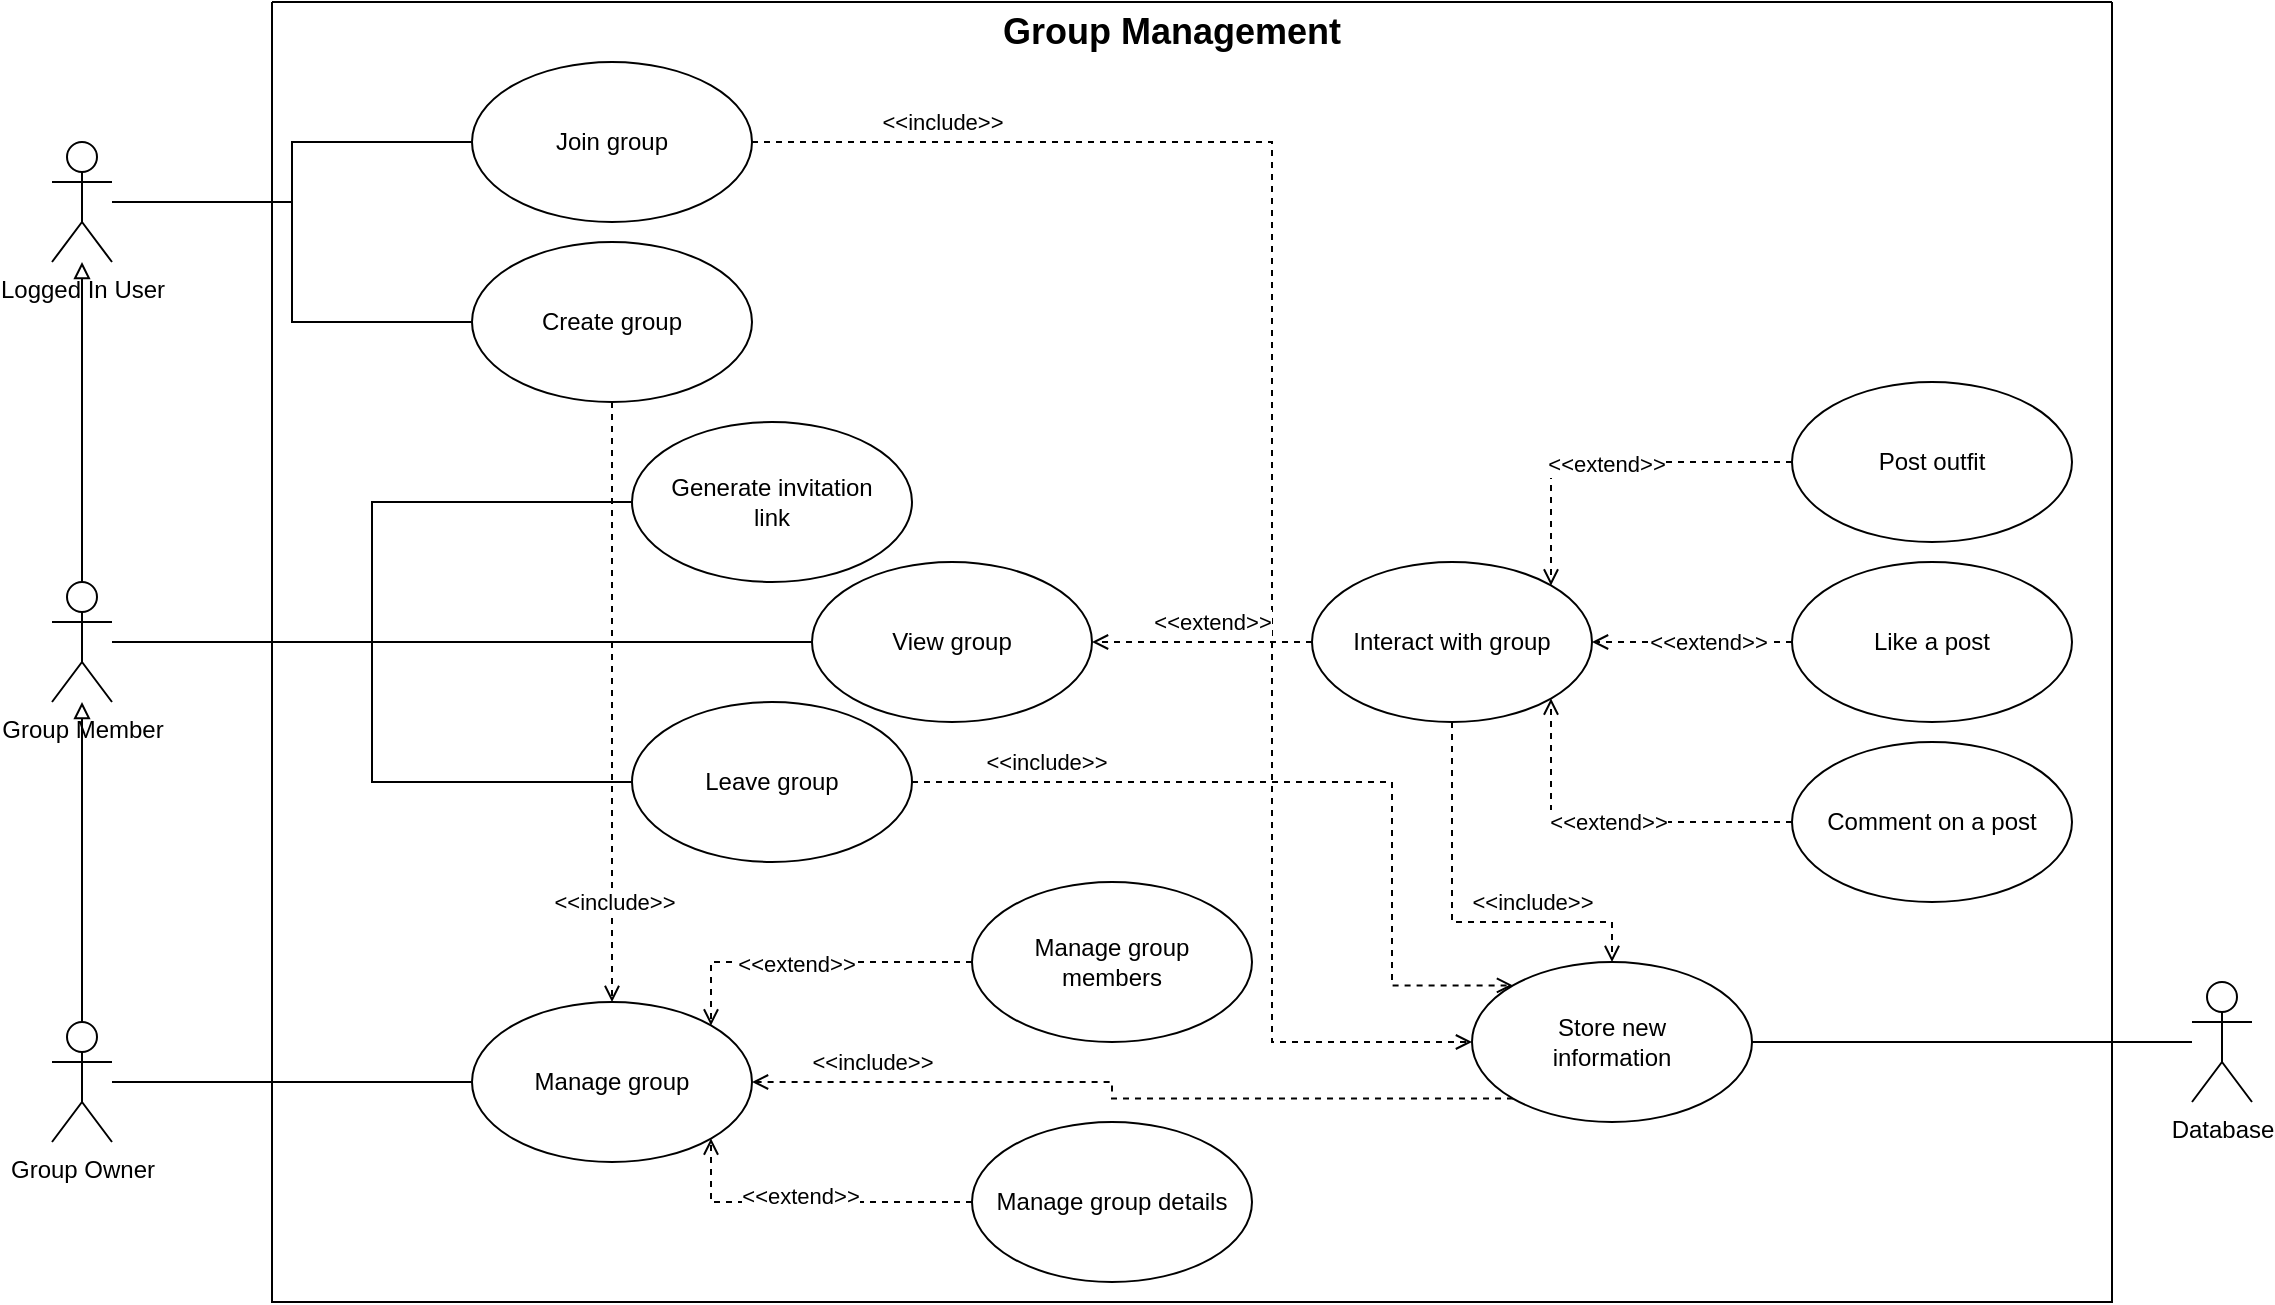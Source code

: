 <mxfile>
    <diagram name="Page-1" id="pM0YAZhcPk0PvOChf1yF">
        <mxGraphModel dx="946" dy="878" grid="1" gridSize="10" guides="1" tooltips="1" connect="1" arrows="1" fold="1" page="1" pageScale="1" pageWidth="1169" pageHeight="827" math="0" shadow="0">
            <root>
                <mxCell id="0"/>
                <mxCell id="1" parent="0"/>
                <mxCell id="Tt-TAS7i6GOdsketkZrf-36" style="edgeStyle=orthogonalEdgeStyle;rounded=0;orthogonalLoop=1;jettySize=auto;html=1;entryX=0;entryY=0.5;entryDx=0;entryDy=0;endArrow=none;endFill=0;" parent="1" source="Tt-TAS7i6GOdsketkZrf-2" target="Tt-TAS7i6GOdsketkZrf-20" edge="1">
                    <mxGeometry relative="1" as="geometry"/>
                </mxCell>
                <mxCell id="Tt-TAS7i6GOdsketkZrf-37" style="edgeStyle=orthogonalEdgeStyle;rounded=0;orthogonalLoop=1;jettySize=auto;html=1;endArrow=none;endFill=0;" parent="1" source="Tt-TAS7i6GOdsketkZrf-2" target="Tt-TAS7i6GOdsketkZrf-8" edge="1">
                    <mxGeometry relative="1" as="geometry"/>
                </mxCell>
                <mxCell id="Tt-TAS7i6GOdsketkZrf-2" value="Logged In User" style="shape=umlActor;verticalLabelPosition=bottom;verticalAlign=top;html=1;outlineConnect=0;" parent="1" vertex="1">
                    <mxGeometry x="140" y="170" width="30" height="60" as="geometry"/>
                </mxCell>
                <mxCell id="Tt-TAS7i6GOdsketkZrf-63" style="edgeStyle=orthogonalEdgeStyle;rounded=0;orthogonalLoop=1;jettySize=auto;html=1;entryX=1;entryY=0.5;entryDx=0;entryDy=0;endArrow=none;endFill=0;" parent="1" source="Tt-TAS7i6GOdsketkZrf-3" target="Tt-TAS7i6GOdsketkZrf-56" edge="1">
                    <mxGeometry relative="1" as="geometry"/>
                </mxCell>
                <mxCell id="Tt-TAS7i6GOdsketkZrf-3" value="Database" style="shape=umlActor;verticalLabelPosition=bottom;verticalAlign=top;html=1;outlineConnect=0;" parent="1" vertex="1">
                    <mxGeometry x="1210" y="590" width="30" height="60" as="geometry"/>
                </mxCell>
                <mxCell id="Tt-TAS7i6GOdsketkZrf-32" style="edgeStyle=orthogonalEdgeStyle;rounded=0;orthogonalLoop=1;jettySize=auto;html=1;endArrow=block;endFill=0;" parent="1" source="Tt-TAS7i6GOdsketkZrf-4" target="Tt-TAS7i6GOdsketkZrf-5" edge="1">
                    <mxGeometry relative="1" as="geometry"/>
                </mxCell>
                <mxCell id="Tt-TAS7i6GOdsketkZrf-38" style="edgeStyle=orthogonalEdgeStyle;rounded=0;orthogonalLoop=1;jettySize=auto;html=1;entryX=0;entryY=0.5;entryDx=0;entryDy=0;endArrow=none;endFill=0;" parent="1" source="Tt-TAS7i6GOdsketkZrf-4" target="Tt-TAS7i6GOdsketkZrf-23" edge="1">
                    <mxGeometry relative="1" as="geometry"/>
                </mxCell>
                <mxCell id="Tt-TAS7i6GOdsketkZrf-4" value="Group Owner" style="shape=umlActor;verticalLabelPosition=bottom;verticalAlign=top;html=1;outlineConnect=0;" parent="1" vertex="1">
                    <mxGeometry x="140" y="610" width="30" height="60" as="geometry"/>
                </mxCell>
                <mxCell id="Tt-TAS7i6GOdsketkZrf-33" style="edgeStyle=orthogonalEdgeStyle;rounded=0;orthogonalLoop=1;jettySize=auto;html=1;endArrow=block;endFill=0;" parent="1" source="Tt-TAS7i6GOdsketkZrf-5" target="Tt-TAS7i6GOdsketkZrf-2" edge="1">
                    <mxGeometry relative="1" as="geometry">
                        <mxPoint x="155" y="260" as="targetPoint"/>
                    </mxGeometry>
                </mxCell>
                <mxCell id="Tt-TAS7i6GOdsketkZrf-46" style="edgeStyle=orthogonalEdgeStyle;rounded=0;orthogonalLoop=1;jettySize=auto;html=1;entryX=0;entryY=0.5;entryDx=0;entryDy=0;endArrow=none;endFill=0;" parent="1" source="Tt-TAS7i6GOdsketkZrf-5" target="Tt-TAS7i6GOdsketkZrf-26" edge="1">
                    <mxGeometry relative="1" as="geometry"/>
                </mxCell>
                <mxCell id="Tt-TAS7i6GOdsketkZrf-47" style="edgeStyle=orthogonalEdgeStyle;rounded=0;orthogonalLoop=1;jettySize=auto;html=1;entryX=0;entryY=0.5;entryDx=0;entryDy=0;endArrow=none;endFill=0;" parent="1" source="Tt-TAS7i6GOdsketkZrf-5" target="Tt-TAS7i6GOdsketkZrf-24" edge="1">
                    <mxGeometry relative="1" as="geometry"/>
                </mxCell>
                <mxCell id="Tt-TAS7i6GOdsketkZrf-48" style="edgeStyle=orthogonalEdgeStyle;rounded=0;orthogonalLoop=1;jettySize=auto;html=1;entryX=0;entryY=0.5;entryDx=0;entryDy=0;endArrow=none;endFill=0;" parent="1" source="Tt-TAS7i6GOdsketkZrf-5" target="Tt-TAS7i6GOdsketkZrf-27" edge="1">
                    <mxGeometry relative="1" as="geometry"/>
                </mxCell>
                <mxCell id="Tt-TAS7i6GOdsketkZrf-5" value="Group Member" style="shape=umlActor;verticalLabelPosition=bottom;verticalAlign=top;html=1;outlineConnect=0;" parent="1" vertex="1">
                    <mxGeometry x="140" y="390" width="30" height="60" as="geometry"/>
                </mxCell>
                <mxCell id="Tt-TAS7i6GOdsketkZrf-58" style="edgeStyle=orthogonalEdgeStyle;rounded=0;orthogonalLoop=1;jettySize=auto;html=1;exitX=0.5;exitY=1;exitDx=0;exitDy=0;entryX=0.5;entryY=0;entryDx=0;entryDy=0;endArrow=open;endFill=0;dashed=1;" parent="1" source="Tt-TAS7i6GOdsketkZrf-8" target="Tt-TAS7i6GOdsketkZrf-23" edge="1">
                    <mxGeometry relative="1" as="geometry"/>
                </mxCell>
                <mxCell id="Tt-TAS7i6GOdsketkZrf-59" value="&amp;lt;&amp;lt;include&amp;gt;&amp;gt;" style="edgeLabel;html=1;align=center;verticalAlign=middle;resizable=0;points=[];" parent="Tt-TAS7i6GOdsketkZrf-58" vertex="1" connectable="0">
                    <mxGeometry x="0.667" y="1" relative="1" as="geometry">
                        <mxPoint as="offset"/>
                    </mxGeometry>
                </mxCell>
                <mxCell id="Tt-TAS7i6GOdsketkZrf-8" value="Create group" style="ellipse;whiteSpace=wrap;html=1;" parent="1" vertex="1">
                    <mxGeometry x="350" y="220" width="140" height="80" as="geometry"/>
                </mxCell>
                <mxCell id="Tt-TAS7i6GOdsketkZrf-71" style="edgeStyle=orthogonalEdgeStyle;rounded=0;orthogonalLoop=1;jettySize=auto;html=1;exitX=1;exitY=0.5;exitDx=0;exitDy=0;entryX=0;entryY=0.5;entryDx=0;entryDy=0;endArrow=open;endFill=0;dashed=1;" parent="1" source="Tt-TAS7i6GOdsketkZrf-20" target="Tt-TAS7i6GOdsketkZrf-56" edge="1">
                    <mxGeometry relative="1" as="geometry">
                        <Array as="points">
                            <mxPoint x="750" y="170"/>
                            <mxPoint x="750" y="620"/>
                        </Array>
                    </mxGeometry>
                </mxCell>
                <mxCell id="Tt-TAS7i6GOdsketkZrf-75" value="&amp;lt;&amp;lt;include&amp;gt;&amp;gt;" style="edgeLabel;html=1;align=center;verticalAlign=middle;resizable=0;points=[];" parent="Tt-TAS7i6GOdsketkZrf-71" vertex="1" connectable="0">
                    <mxGeometry x="-0.632" relative="1" as="geometry">
                        <mxPoint x="-54" y="-10" as="offset"/>
                    </mxGeometry>
                </mxCell>
                <mxCell id="Tt-TAS7i6GOdsketkZrf-20" value="Join group" style="ellipse;whiteSpace=wrap;html=1;" parent="1" vertex="1">
                    <mxGeometry x="350" y="130" width="140" height="80" as="geometry"/>
                </mxCell>
                <mxCell id="Tt-TAS7i6GOdsketkZrf-67" style="edgeStyle=orthogonalEdgeStyle;rounded=0;orthogonalLoop=1;jettySize=auto;html=1;exitX=0;exitY=0.5;exitDx=0;exitDy=0;entryX=1;entryY=0;entryDx=0;entryDy=0;dashed=1;endArrow=open;endFill=0;" parent="1" source="Tt-TAS7i6GOdsketkZrf-21" target="Tt-TAS7i6GOdsketkZrf-23" edge="1">
                    <mxGeometry relative="1" as="geometry">
                        <Array as="points">
                            <mxPoint x="470" y="580"/>
                        </Array>
                    </mxGeometry>
                </mxCell>
                <mxCell id="6" value="&amp;lt;&amp;lt;extend&amp;gt;&amp;gt;" style="edgeLabel;html=1;align=center;verticalAlign=middle;resizable=0;points=[];" vertex="1" connectable="0" parent="Tt-TAS7i6GOdsketkZrf-67">
                    <mxGeometry x="0.093" y="1" relative="1" as="geometry">
                        <mxPoint as="offset"/>
                    </mxGeometry>
                </mxCell>
                <mxCell id="Tt-TAS7i6GOdsketkZrf-21" value="&lt;div&gt;Manage group&lt;/div&gt;&lt;div&gt;members&lt;/div&gt;" style="ellipse;whiteSpace=wrap;html=1;" parent="1" vertex="1">
                    <mxGeometry x="600" y="540" width="140" height="80" as="geometry"/>
                </mxCell>
                <mxCell id="Tt-TAS7i6GOdsketkZrf-66" style="edgeStyle=orthogonalEdgeStyle;rounded=0;orthogonalLoop=1;jettySize=auto;html=1;exitX=0;exitY=0.5;exitDx=0;exitDy=0;entryX=1;entryY=1;entryDx=0;entryDy=0;dashed=1;endArrow=open;endFill=0;" parent="1" source="Tt-TAS7i6GOdsketkZrf-22" target="Tt-TAS7i6GOdsketkZrf-23" edge="1">
                    <mxGeometry relative="1" as="geometry">
                        <Array as="points">
                            <mxPoint x="470" y="700"/>
                        </Array>
                    </mxGeometry>
                </mxCell>
                <mxCell id="7" value="&amp;lt;&amp;lt;extend&amp;gt;&amp;gt;" style="edgeLabel;html=1;align=center;verticalAlign=middle;resizable=0;points=[];" vertex="1" connectable="0" parent="Tt-TAS7i6GOdsketkZrf-66">
                    <mxGeometry x="0.063" y="-3" relative="1" as="geometry">
                        <mxPoint as="offset"/>
                    </mxGeometry>
                </mxCell>
                <mxCell id="Tt-TAS7i6GOdsketkZrf-22" value="Manage group details" style="ellipse;whiteSpace=wrap;html=1;" parent="1" vertex="1">
                    <mxGeometry x="600" y="660" width="140" height="80" as="geometry"/>
                </mxCell>
                <mxCell id="Tt-TAS7i6GOdsketkZrf-23" value="Manage group" style="ellipse;whiteSpace=wrap;html=1;" parent="1" vertex="1">
                    <mxGeometry x="350" y="600" width="140" height="80" as="geometry"/>
                </mxCell>
                <mxCell id="Tt-TAS7i6GOdsketkZrf-24" value="&lt;div&gt;Generate invitation&lt;/div&gt;&lt;div&gt;link&lt;br&gt;&lt;/div&gt;" style="ellipse;whiteSpace=wrap;html=1;" parent="1" vertex="1">
                    <mxGeometry x="430" y="310" width="140" height="80" as="geometry"/>
                </mxCell>
                <mxCell id="Tt-TAS7i6GOdsketkZrf-70" style="edgeStyle=orthogonalEdgeStyle;rounded=0;orthogonalLoop=1;jettySize=auto;html=1;exitX=1;exitY=0.5;exitDx=0;exitDy=0;entryX=0;entryY=0;entryDx=0;entryDy=0;endArrow=open;endFill=0;dashed=1;" parent="1" source="Tt-TAS7i6GOdsketkZrf-26" target="Tt-TAS7i6GOdsketkZrf-56" edge="1">
                    <mxGeometry relative="1" as="geometry">
                        <Array as="points">
                            <mxPoint x="810" y="490"/>
                            <mxPoint x="810" y="592"/>
                        </Array>
                    </mxGeometry>
                </mxCell>
                <mxCell id="Tt-TAS7i6GOdsketkZrf-76" value="&amp;lt;&amp;lt;include&amp;gt;&amp;gt;" style="edgeLabel;html=1;align=center;verticalAlign=middle;resizable=0;points=[];" parent="Tt-TAS7i6GOdsketkZrf-70" vertex="1" connectable="0">
                    <mxGeometry x="-0.667" y="3" relative="1" as="geometry">
                        <mxPoint y="-7" as="offset"/>
                    </mxGeometry>
                </mxCell>
                <mxCell id="Tt-TAS7i6GOdsketkZrf-26" value="Leave group" style="ellipse;whiteSpace=wrap;html=1;" parent="1" vertex="1">
                    <mxGeometry x="430" y="450" width="140" height="80" as="geometry"/>
                </mxCell>
                <mxCell id="Tt-TAS7i6GOdsketkZrf-27" value="View group" style="ellipse;whiteSpace=wrap;html=1;" parent="1" vertex="1">
                    <mxGeometry x="520" y="380" width="140" height="80" as="geometry"/>
                </mxCell>
                <mxCell id="Tt-TAS7i6GOdsketkZrf-52" style="edgeStyle=orthogonalEdgeStyle;rounded=0;orthogonalLoop=1;jettySize=auto;html=1;entryX=1;entryY=0.5;entryDx=0;entryDy=0;endArrow=open;endFill=0;dashed=1;" parent="1" source="Tt-TAS7i6GOdsketkZrf-28" target="Tt-TAS7i6GOdsketkZrf-27" edge="1">
                    <mxGeometry relative="1" as="geometry"/>
                </mxCell>
                <mxCell id="Tt-TAS7i6GOdsketkZrf-64" value="&amp;lt;&amp;lt;extend&amp;gt;&amp;gt;" style="edgeLabel;html=1;align=center;verticalAlign=middle;resizable=0;points=[];" parent="Tt-TAS7i6GOdsketkZrf-52" vertex="1" connectable="0">
                    <mxGeometry x="-0.08" y="1" relative="1" as="geometry">
                        <mxPoint y="-11" as="offset"/>
                    </mxGeometry>
                </mxCell>
                <mxCell id="Tt-TAS7i6GOdsketkZrf-72" style="edgeStyle=orthogonalEdgeStyle;rounded=0;orthogonalLoop=1;jettySize=auto;html=1;exitX=0.5;exitY=1;exitDx=0;exitDy=0;entryX=0.5;entryY=0;entryDx=0;entryDy=0;dashed=1;endArrow=open;endFill=0;" parent="1" source="Tt-TAS7i6GOdsketkZrf-28" target="Tt-TAS7i6GOdsketkZrf-56" edge="1">
                    <mxGeometry relative="1" as="geometry">
                        <Array as="points">
                            <mxPoint x="840" y="560"/>
                            <mxPoint x="920" y="560"/>
                        </Array>
                    </mxGeometry>
                </mxCell>
                <mxCell id="Tt-TAS7i6GOdsketkZrf-77" value="&amp;lt;&amp;lt;include&amp;gt;&amp;gt;" style="edgeLabel;html=1;align=center;verticalAlign=middle;resizable=0;points=[];" parent="Tt-TAS7i6GOdsketkZrf-72" vertex="1" connectable="0">
                    <mxGeometry x="0.34" relative="1" as="geometry">
                        <mxPoint x="6" y="-10" as="offset"/>
                    </mxGeometry>
                </mxCell>
                <mxCell id="Tt-TAS7i6GOdsketkZrf-28" value="Interact with group" style="ellipse;whiteSpace=wrap;html=1;" parent="1" vertex="1">
                    <mxGeometry x="770" y="380" width="140" height="80" as="geometry"/>
                </mxCell>
                <mxCell id="Tt-TAS7i6GOdsketkZrf-53" style="edgeStyle=orthogonalEdgeStyle;rounded=0;orthogonalLoop=1;jettySize=auto;html=1;entryX=1;entryY=0;entryDx=0;entryDy=0;startArrow=none;startFill=0;endArrow=open;endFill=0;dashed=1;" parent="1" source="Tt-TAS7i6GOdsketkZrf-29" target="Tt-TAS7i6GOdsketkZrf-28" edge="1">
                    <mxGeometry relative="1" as="geometry"/>
                </mxCell>
                <mxCell id="3" value="&amp;lt;&amp;lt;extend&amp;gt;&amp;gt;" style="edgeLabel;html=1;align=center;verticalAlign=middle;resizable=0;points=[];" vertex="1" connectable="0" parent="Tt-TAS7i6GOdsketkZrf-53">
                    <mxGeometry x="0.029" y="1" relative="1" as="geometry">
                        <mxPoint as="offset"/>
                    </mxGeometry>
                </mxCell>
                <mxCell id="Tt-TAS7i6GOdsketkZrf-54" style="edgeStyle=orthogonalEdgeStyle;rounded=0;orthogonalLoop=1;jettySize=auto;html=1;exitX=0;exitY=0.5;exitDx=0;exitDy=0;entryX=1;entryY=0.5;entryDx=0;entryDy=0;dashed=1;endArrow=open;endFill=0;" parent="1" source="Tt-TAS7i6GOdsketkZrf-31" target="Tt-TAS7i6GOdsketkZrf-28" edge="1">
                    <mxGeometry relative="1" as="geometry"/>
                </mxCell>
                <mxCell id="4" value="&amp;lt;&amp;lt;extend&amp;gt;&amp;gt;" style="edgeLabel;html=1;align=center;verticalAlign=middle;resizable=0;points=[];" vertex="1" connectable="0" parent="Tt-TAS7i6GOdsketkZrf-54">
                    <mxGeometry x="0.271" y="-3" relative="1" as="geometry">
                        <mxPoint x="21" y="3" as="offset"/>
                    </mxGeometry>
                </mxCell>
                <mxCell id="Tt-TAS7i6GOdsketkZrf-55" style="edgeStyle=orthogonalEdgeStyle;rounded=0;orthogonalLoop=1;jettySize=auto;html=1;exitX=0;exitY=0.5;exitDx=0;exitDy=0;entryX=1;entryY=1;entryDx=0;entryDy=0;endArrow=open;endFill=0;dashed=1;" parent="1" source="Tt-TAS7i6GOdsketkZrf-51" target="Tt-TAS7i6GOdsketkZrf-28" edge="1">
                    <mxGeometry relative="1" as="geometry"/>
                </mxCell>
                <mxCell id="5" value="&amp;lt;&amp;lt;extend&amp;gt;&amp;gt;" style="edgeLabel;html=1;align=center;verticalAlign=middle;resizable=0;points=[];" vertex="1" connectable="0" parent="Tt-TAS7i6GOdsketkZrf-55">
                    <mxGeometry x="0.022" relative="1" as="geometry">
                        <mxPoint x="1" as="offset"/>
                    </mxGeometry>
                </mxCell>
                <mxCell id="Tt-TAS7i6GOdsketkZrf-73" style="edgeStyle=orthogonalEdgeStyle;rounded=0;orthogonalLoop=1;jettySize=auto;html=1;exitX=0;exitY=1;exitDx=0;exitDy=0;entryX=1;entryY=0.5;entryDx=0;entryDy=0;endArrow=open;endFill=0;dashed=1;" parent="1" source="Tt-TAS7i6GOdsketkZrf-56" target="Tt-TAS7i6GOdsketkZrf-23" edge="1">
                    <mxGeometry relative="1" as="geometry"/>
                </mxCell>
                <mxCell id="Tt-TAS7i6GOdsketkZrf-74" value="&amp;lt;&amp;lt;include&amp;gt;&amp;gt;" style="edgeLabel;html=1;align=center;verticalAlign=middle;resizable=0;points=[];" parent="Tt-TAS7i6GOdsketkZrf-73" vertex="1" connectable="0">
                    <mxGeometry x="0.676" y="-1" relative="1" as="geometry">
                        <mxPoint x="-3" y="-9" as="offset"/>
                    </mxGeometry>
                </mxCell>
                <mxCell id="Tt-TAS7i6GOdsketkZrf-56" value="&lt;div&gt;Store new&lt;/div&gt;&lt;div&gt;information&lt;/div&gt;" style="ellipse;whiteSpace=wrap;html=1;" parent="1" vertex="1">
                    <mxGeometry x="850" y="580" width="140" height="80" as="geometry"/>
                </mxCell>
                <mxCell id="Tt-TAS7i6GOdsketkZrf-65" value="&lt;b&gt;&lt;font style=&quot;font-size: 18px;&quot;&gt;Group Management&lt;/font&gt;&lt;/b&gt;" style="text;html=1;align=center;verticalAlign=middle;whiteSpace=wrap;rounded=0;" parent="1" vertex="1">
                    <mxGeometry x="595" y="100" width="210" height="30" as="geometry"/>
                </mxCell>
                <mxCell id="2" value="" style="swimlane;startSize=0;" vertex="1" parent="1">
                    <mxGeometry x="250" y="100" width="920" height="650" as="geometry"/>
                </mxCell>
                <mxCell id="Tt-TAS7i6GOdsketkZrf-31" value="Like a post" style="ellipse;whiteSpace=wrap;html=1;" parent="2" vertex="1">
                    <mxGeometry x="760" y="280" width="140" height="80" as="geometry"/>
                </mxCell>
                <mxCell id="Tt-TAS7i6GOdsketkZrf-29" value="Post outfit" style="ellipse;whiteSpace=wrap;html=1;" parent="2" vertex="1">
                    <mxGeometry x="760" y="190" width="140" height="80" as="geometry"/>
                </mxCell>
                <mxCell id="Tt-TAS7i6GOdsketkZrf-51" value="Comment on a post" style="ellipse;whiteSpace=wrap;html=1;" parent="2" vertex="1">
                    <mxGeometry x="760" y="370" width="140" height="80" as="geometry"/>
                </mxCell>
            </root>
        </mxGraphModel>
    </diagram>
</mxfile>
